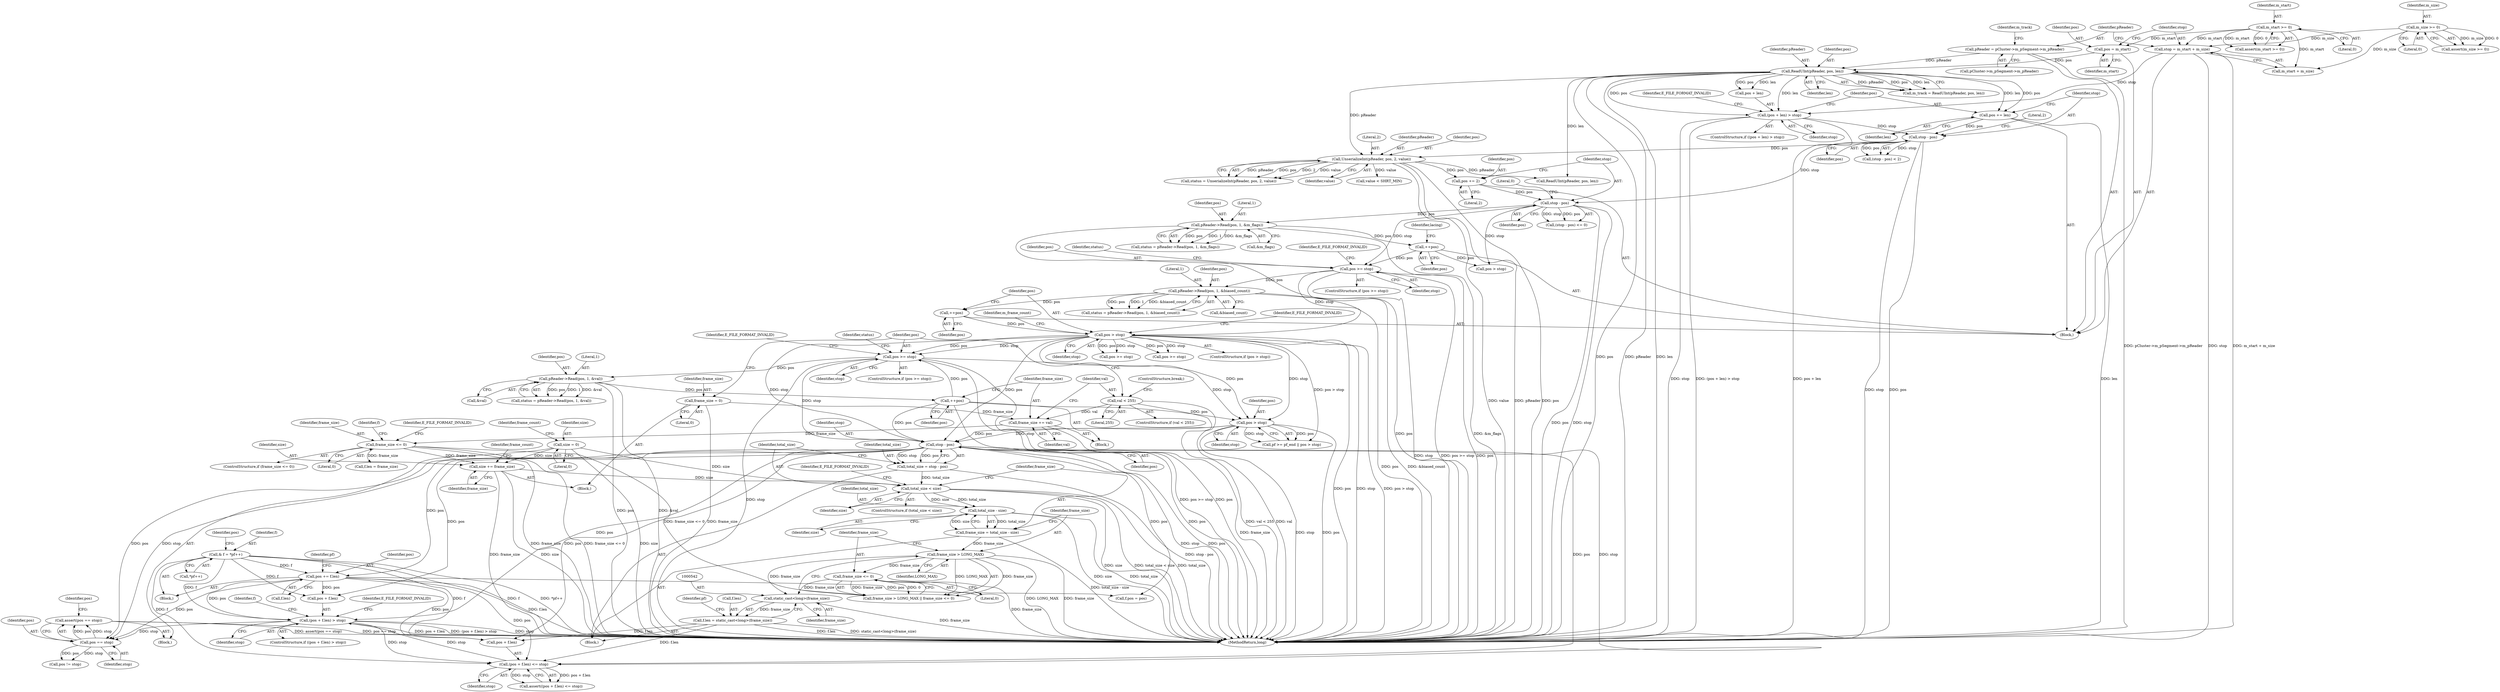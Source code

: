 digraph "0_Android_cc274e2abe8b2a6698a5c47d8aa4bb45f1f9538d_33@API" {
"1000586" [label="(Call,assert(pos == stop))"];
"1000587" [label="(Call,pos == stop)"];
"1000512" [label="(Call,stop - pos)"];
"1000418" [label="(Call,pos >= stop)"];
"1000355" [label="(Call,pos > stop)"];
"1000352" [label="(Call,++pos)"];
"1000343" [label="(Call,pReader->Read(pos, 1, &biased_count))"];
"1000335" [label="(Call,pos >= stop)"];
"1000270" [label="(Call,++pos)"];
"1000252" [label="(Call,pReader->Read(pos, 1, &m_flags))"];
"1000244" [label="(Call,stop - pos)"];
"1000203" [label="(Call,stop - pos)"];
"1000191" [label="(Call,(pos + len) > stop)"];
"1000180" [label="(Call,ReadUInt(pReader, pos, len))"];
"1000171" [label="(Call,pReader = pCluster->m_pSegment->m_pReader)"];
"1000161" [label="(Call,pos = m_start)"];
"1000141" [label="(Call,m_start >= 0)"];
"1000165" [label="(Call,stop = m_start + m_size)"];
"1000145" [label="(Call,m_size >= 0)"];
"1000198" [label="(Call,pos += len)"];
"1000239" [label="(Call,pos += 2)"];
"1000213" [label="(Call,UnserializeInt(pReader, pos, 2, value))"];
"1000434" [label="(Call,++pos)"];
"1000425" [label="(Call,pReader->Read(pos, 1, &val))"];
"1000486" [label="(Call,pos > stop)"];
"1000581" [label="(Call,pos += f.len)"];
"1000553" [label="(Call,& f = *pf++)"];
"1000567" [label="(Call,(pos + f.len) > stop)"];
"1000559" [label="(Call,(pos + f.len) <= stop)"];
"1000537" [label="(Call,f.len = static_cast<long>(frame_size))"];
"1000541" [label="(Call,static_cast<long>(frame_size))"];
"1000532" [label="(Call,frame_size <= 0)"];
"1000529" [label="(Call,frame_size > LONG_MAX)"];
"1000522" [label="(Call,frame_size = total_size - size)"];
"1000524" [label="(Call,total_size - size)"];
"1000516" [label="(Call,total_size < size)"];
"1000510" [label="(Call,total_size = stop - pos)"];
"1000476" [label="(Call,size += frame_size)"];
"1000466" [label="(Call,frame_size <= 0)"];
"1000436" [label="(Call,frame_size += val)"];
"1000440" [label="(Call,val < 255)"];
"1000411" [label="(Call,frame_size = 0)"];
"1000398" [label="(Call,size = 0)"];
"1000204" [label="(Identifier,stop)"];
"1000576" [label="(Call,f.pos = pos)"];
"1000465" [label="(ControlStructure,if (frame_size <= 0))"];
"1000400" [label="(Literal,0)"];
"1000241" [label="(Literal,2)"];
"1000438" [label="(Identifier,val)"];
"1000359" [label="(Identifier,E_FILE_FORMAT_INVALID)"];
"1000491" [label="(Block,)"];
"1000443" [label="(ControlStructure,break;)"];
"1000523" [label="(Identifier,frame_size)"];
"1000573" [label="(Identifier,stop)"];
"1000420" [label="(Identifier,stop)"];
"1000252" [label="(Call,pReader->Read(pos, 1, &m_flags))"];
"1000203" [label="(Call,stop - pos)"];
"1000166" [label="(Identifier,stop)"];
"1000399" [label="(Identifier,size)"];
"1000357" [label="(Identifier,stop)"];
"1000567" [label="(Call,(pos + f.len) > stop)"];
"1000335" [label="(Call,pos >= stop)"];
"1000417" [label="(ControlStructure,if (pos >= stop))"];
"1000250" [label="(Call,status = pReader->Read(pos, 1, &m_flags))"];
"1000442" [label="(Literal,255)"];
"1000704" [label="(Call,pos >= stop)"];
"1000183" [label="(Identifier,len)"];
"1000510" [label="(Call,total_size = stop - pos)"];
"1000428" [label="(Call,&val)"];
"1000213" [label="(Call,UnserializeInt(pReader, pos, 2, value))"];
"1000553" [label="(Call,& f = *pf++)"];
"1000473" [label="(Identifier,f)"];
"1000180" [label="(Call,ReadUInt(pReader, pos, len))"];
"1000434" [label="(Call,++pos)"];
"1000355" [label="(Call,pos > stop)"];
"1000172" [label="(Identifier,pReader)"];
"1000426" [label="(Identifier,pos)"];
"1000246" [label="(Identifier,pos)"];
"1000179" [label="(Identifier,m_track)"];
"1000486" [label="(Call,pos > stop)"];
"1000181" [label="(Identifier,pReader)"];
"1000470" [label="(Identifier,E_FILE_FORMAT_INVALID)"];
"1000270" [label="(Call,++pos)"];
"1000339" [label="(Identifier,E_FILE_FORMAT_INVALID)"];
"1000199" [label="(Identifier,pos)"];
"1000423" [label="(Call,status = pReader->Read(pos, 1, &val))"];
"1000165" [label="(Call,stop = m_start + m_size)"];
"1000560" [label="(Call,pos + f.len)"];
"1000361" [label="(Identifier,m_frame_count)"];
"1000173" [label="(Call,pCluster->m_pSegment->m_pReader)"];
"1000520" [label="(Identifier,E_FILE_FORMAT_INVALID)"];
"1000526" [label="(Identifier,size)"];
"1000336" [label="(Identifier,pos)"];
"1000541" [label="(Call,static_cast<long>(frame_size))"];
"1000592" [label="(Identifier,pos)"];
"1000524" [label="(Call,total_size - size)"];
"1000517" [label="(Identifier,total_size)"];
"1000480" [label="(Identifier,frame_count)"];
"1000568" [label="(Call,pos + f.len)"];
"1000123" [label="(Block,)"];
"1001066" [label="(MethodReturn,long)"];
"1000253" [label="(Identifier,pos)"];
"1000513" [label="(Identifier,stop)"];
"1000424" [label="(Identifier,status)"];
"1000565" [label="(Identifier,stop)"];
"1000439" [label="(ControlStructure,if (val < 255))"];
"1000191" [label="(Call,(pos + len) > stop)"];
"1000198" [label="(Call,pos += len)"];
"1000140" [label="(Call,assert(m_start >= 0))"];
"1000537" [label="(Call,f.len = static_cast<long>(frame_size))"];
"1000162" [label="(Identifier,pos)"];
"1000418" [label="(Call,pos >= stop)"];
"1000217" [label="(Identifier,value)"];
"1000415" [label="(Block,)"];
"1000419" [label="(Identifier,pos)"];
"1000341" [label="(Call,status = pReader->Read(pos, 1, &biased_count))"];
"1000144" [label="(Call,assert(m_size >= 0))"];
"1000588" [label="(Identifier,pos)"];
"1000554" [label="(Identifier,f)"];
"1000345" [label="(Literal,1)"];
"1000555" [label="(Call,*pf++)"];
"1000387" [label="(Block,)"];
"1000352" [label="(Call,++pos)"];
"1000245" [label="(Identifier,stop)"];
"1000437" [label="(Identifier,frame_size)"];
"1000530" [label="(Identifier,frame_size)"];
"1000412" [label="(Identifier,frame_size)"];
"1000543" [label="(Identifier,frame_size)"];
"1000511" [label="(Identifier,total_size)"];
"1000561" [label="(Identifier,pos)"];
"1000334" [label="(ControlStructure,if (pos >= stop))"];
"1000216" [label="(Literal,2)"];
"1000427" [label="(Literal,1)"];
"1000549" [label="(Identifier,pf)"];
"1000586" [label="(Call,assert(pos == stop))"];
"1000582" [label="(Identifier,pos)"];
"1000143" [label="(Literal,0)"];
"1000190" [label="(ControlStructure,if ((pos + len) > stop))"];
"1000161" [label="(Call,pos = m_start)"];
"1000532" [label="(Call,frame_size <= 0)"];
"1000440" [label="(Call,val < 255)"];
"1000409" [label="(Block,)"];
"1000254" [label="(Literal,1)"];
"1000488" [label="(Identifier,stop)"];
"1000476" [label="(Call,size += frame_size)"];
"1000141" [label="(Call,m_start >= 0)"];
"1000200" [label="(Identifier,len)"];
"1000411" [label="(Call,frame_size = 0)"];
"1000525" [label="(Identifier,total_size)"];
"1000435" [label="(Identifier,pos)"];
"1000343" [label="(Call,pReader->Read(pos, 1, &biased_count))"];
"1000342" [label="(Identifier,status)"];
"1000195" [label="(Identifier,stop)"];
"1000558" [label="(Call,assert((pos + f.len) <= stop))"];
"1000583" [label="(Call,f.len)"];
"1000337" [label="(Identifier,stop)"];
"1000534" [label="(Literal,0)"];
"1000142" [label="(Identifier,m_start)"];
"1000441" [label="(Identifier,val)"];
"1000344" [label="(Identifier,pos)"];
"1000240" [label="(Identifier,pos)"];
"1000211" [label="(Call,status = UnserializeInt(pReader, pos, 2, value))"];
"1000531" [label="(Identifier,LONG_MAX)"];
"1000197" [label="(Identifier,E_FILE_FORMAT_INVALID)"];
"1000587" [label="(Call,pos == stop)"];
"1000468" [label="(Literal,0)"];
"1000244" [label="(Call,stop - pos)"];
"1000478" [label="(Identifier,frame_size)"];
"1000146" [label="(Identifier,m_size)"];
"1000522" [label="(Call,frame_size = total_size - size)"];
"1000516" [label="(Call,total_size < size)"];
"1000346" [label="(Call,&biased_count)"];
"1000518" [label="(Identifier,size)"];
"1000271" [label="(Identifier,pos)"];
"1000163" [label="(Identifier,m_start)"];
"1000538" [label="(Call,f.len)"];
"1000223" [label="(Call,value < SHRT_MIN)"];
"1000545" [label="(Identifier,pf)"];
"1000467" [label="(Identifier,frame_size)"];
"1000147" [label="(Literal,0)"];
"1000471" [label="(Call,f.len = frame_size)"];
"1000591" [label="(Call,pos != stop)"];
"1000512" [label="(Call,stop - pos)"];
"1000603" [label="(Call,pos >= stop)"];
"1000255" [label="(Call,&m_flags)"];
"1000529" [label="(Call,frame_size > LONG_MAX)"];
"1000192" [label="(Call,pos + len)"];
"1000239" [label="(Call,pos += 2)"];
"1000575" [label="(Identifier,E_FILE_FORMAT_INVALID)"];
"1000477" [label="(Identifier,size)"];
"1000589" [label="(Identifier,stop)"];
"1000436" [label="(Call,frame_size += val)"];
"1000581" [label="(Call,pos += f.len)"];
"1000247" [label="(Literal,0)"];
"1000354" [label="(ControlStructure,if (pos > stop))"];
"1000182" [label="(Identifier,pos)"];
"1000514" [label="(Identifier,pos)"];
"1000578" [label="(Identifier,f)"];
"1000145" [label="(Call,m_size >= 0)"];
"1000171" [label="(Call,pReader = pCluster->m_pSegment->m_pReader)"];
"1000214" [label="(Identifier,pReader)"];
"1000178" [label="(Call,m_track = ReadUInt(pReader, pos, len))"];
"1000205" [label="(Identifier,pos)"];
"1000559" [label="(Call,(pos + f.len) <= stop)"];
"1000566" [label="(ControlStructure,if ((pos + f.len) > stop))"];
"1000487" [label="(Identifier,pos)"];
"1000466" [label="(Call,frame_size <= 0)"];
"1000515" [label="(ControlStructure,if (total_size < size))"];
"1000413" [label="(Literal,0)"];
"1000356" [label="(Identifier,pos)"];
"1000528" [label="(Call,frame_size > LONG_MAX || frame_size <= 0)"];
"1000425" [label="(Call,pReader->Read(pos, 1, &val))"];
"1000215" [label="(Identifier,pos)"];
"1000206" [label="(Literal,2)"];
"1000482" [label="(Call,pf >= pf_end || pos > stop)"];
"1000551" [label="(Block,)"];
"1000243" [label="(Call,(stop - pos) <= 0)"];
"1000720" [label="(Call,ReadUInt(pReader, pos, len))"];
"1000398" [label="(Call,size = 0)"];
"1000422" [label="(Identifier,E_FILE_FORMAT_INVALID)"];
"1000278" [label="(Call,pos > stop)"];
"1000353" [label="(Identifier,pos)"];
"1000202" [label="(Call,(stop - pos) < 2)"];
"1000167" [label="(Call,m_start + m_size)"];
"1000403" [label="(Identifier,frame_count)"];
"1000274" [label="(Identifier,lacing)"];
"1000533" [label="(Identifier,frame_size)"];
"1000586" -> "1000387"  [label="AST: "];
"1000586" -> "1000587"  [label="CFG: "];
"1000587" -> "1000586"  [label="AST: "];
"1000592" -> "1000586"  [label="CFG: "];
"1000586" -> "1001066"  [label="DDG: assert(pos == stop)"];
"1000586" -> "1001066"  [label="DDG: pos == stop"];
"1000587" -> "1000586"  [label="DDG: pos"];
"1000587" -> "1000586"  [label="DDG: stop"];
"1000587" -> "1000589"  [label="CFG: "];
"1000588" -> "1000587"  [label="AST: "];
"1000589" -> "1000587"  [label="AST: "];
"1000512" -> "1000587"  [label="DDG: pos"];
"1000512" -> "1000587"  [label="DDG: stop"];
"1000581" -> "1000587"  [label="DDG: pos"];
"1000567" -> "1000587"  [label="DDG: stop"];
"1000587" -> "1000591"  [label="DDG: pos"];
"1000587" -> "1000591"  [label="DDG: stop"];
"1000512" -> "1000510"  [label="AST: "];
"1000512" -> "1000514"  [label="CFG: "];
"1000513" -> "1000512"  [label="AST: "];
"1000514" -> "1000512"  [label="AST: "];
"1000510" -> "1000512"  [label="CFG: "];
"1000512" -> "1001066"  [label="DDG: stop"];
"1000512" -> "1001066"  [label="DDG: pos"];
"1000512" -> "1000510"  [label="DDG: stop"];
"1000512" -> "1000510"  [label="DDG: pos"];
"1000418" -> "1000512"  [label="DDG: stop"];
"1000486" -> "1000512"  [label="DDG: stop"];
"1000486" -> "1000512"  [label="DDG: pos"];
"1000355" -> "1000512"  [label="DDG: stop"];
"1000355" -> "1000512"  [label="DDG: pos"];
"1000434" -> "1000512"  [label="DDG: pos"];
"1000512" -> "1000559"  [label="DDG: pos"];
"1000512" -> "1000559"  [label="DDG: stop"];
"1000512" -> "1000560"  [label="DDG: pos"];
"1000512" -> "1000567"  [label="DDG: pos"];
"1000512" -> "1000568"  [label="DDG: pos"];
"1000512" -> "1000576"  [label="DDG: pos"];
"1000512" -> "1000581"  [label="DDG: pos"];
"1000418" -> "1000417"  [label="AST: "];
"1000418" -> "1000420"  [label="CFG: "];
"1000419" -> "1000418"  [label="AST: "];
"1000420" -> "1000418"  [label="AST: "];
"1000422" -> "1000418"  [label="CFG: "];
"1000424" -> "1000418"  [label="CFG: "];
"1000418" -> "1001066"  [label="DDG: stop"];
"1000418" -> "1001066"  [label="DDG: pos >= stop"];
"1000418" -> "1001066"  [label="DDG: pos"];
"1000355" -> "1000418"  [label="DDG: pos"];
"1000355" -> "1000418"  [label="DDG: stop"];
"1000434" -> "1000418"  [label="DDG: pos"];
"1000418" -> "1000425"  [label="DDG: pos"];
"1000418" -> "1000486"  [label="DDG: stop"];
"1000355" -> "1000354"  [label="AST: "];
"1000355" -> "1000357"  [label="CFG: "];
"1000356" -> "1000355"  [label="AST: "];
"1000357" -> "1000355"  [label="AST: "];
"1000359" -> "1000355"  [label="CFG: "];
"1000361" -> "1000355"  [label="CFG: "];
"1000355" -> "1001066"  [label="DDG: pos"];
"1000355" -> "1001066"  [label="DDG: stop"];
"1000355" -> "1001066"  [label="DDG: pos > stop"];
"1000352" -> "1000355"  [label="DDG: pos"];
"1000335" -> "1000355"  [label="DDG: stop"];
"1000355" -> "1000482"  [label="DDG: pos > stop"];
"1000355" -> "1000486"  [label="DDG: pos"];
"1000355" -> "1000486"  [label="DDG: stop"];
"1000355" -> "1000603"  [label="DDG: pos"];
"1000355" -> "1000603"  [label="DDG: stop"];
"1000355" -> "1000704"  [label="DDG: pos"];
"1000355" -> "1000704"  [label="DDG: stop"];
"1000352" -> "1000123"  [label="AST: "];
"1000352" -> "1000353"  [label="CFG: "];
"1000353" -> "1000352"  [label="AST: "];
"1000356" -> "1000352"  [label="CFG: "];
"1000343" -> "1000352"  [label="DDG: pos"];
"1000343" -> "1000341"  [label="AST: "];
"1000343" -> "1000346"  [label="CFG: "];
"1000344" -> "1000343"  [label="AST: "];
"1000345" -> "1000343"  [label="AST: "];
"1000346" -> "1000343"  [label="AST: "];
"1000341" -> "1000343"  [label="CFG: "];
"1000343" -> "1001066"  [label="DDG: pos"];
"1000343" -> "1001066"  [label="DDG: &biased_count"];
"1000343" -> "1000341"  [label="DDG: pos"];
"1000343" -> "1000341"  [label="DDG: 1"];
"1000343" -> "1000341"  [label="DDG: &biased_count"];
"1000335" -> "1000343"  [label="DDG: pos"];
"1000335" -> "1000334"  [label="AST: "];
"1000335" -> "1000337"  [label="CFG: "];
"1000336" -> "1000335"  [label="AST: "];
"1000337" -> "1000335"  [label="AST: "];
"1000339" -> "1000335"  [label="CFG: "];
"1000342" -> "1000335"  [label="CFG: "];
"1000335" -> "1001066"  [label="DDG: pos"];
"1000335" -> "1001066"  [label="DDG: stop"];
"1000335" -> "1001066"  [label="DDG: pos >= stop"];
"1000270" -> "1000335"  [label="DDG: pos"];
"1000244" -> "1000335"  [label="DDG: stop"];
"1000270" -> "1000123"  [label="AST: "];
"1000270" -> "1000271"  [label="CFG: "];
"1000271" -> "1000270"  [label="AST: "];
"1000274" -> "1000270"  [label="CFG: "];
"1000252" -> "1000270"  [label="DDG: pos"];
"1000270" -> "1000278"  [label="DDG: pos"];
"1000252" -> "1000250"  [label="AST: "];
"1000252" -> "1000255"  [label="CFG: "];
"1000253" -> "1000252"  [label="AST: "];
"1000254" -> "1000252"  [label="AST: "];
"1000255" -> "1000252"  [label="AST: "];
"1000250" -> "1000252"  [label="CFG: "];
"1000252" -> "1001066"  [label="DDG: pos"];
"1000252" -> "1001066"  [label="DDG: &m_flags"];
"1000252" -> "1000250"  [label="DDG: pos"];
"1000252" -> "1000250"  [label="DDG: 1"];
"1000252" -> "1000250"  [label="DDG: &m_flags"];
"1000244" -> "1000252"  [label="DDG: pos"];
"1000244" -> "1000243"  [label="AST: "];
"1000244" -> "1000246"  [label="CFG: "];
"1000245" -> "1000244"  [label="AST: "];
"1000246" -> "1000244"  [label="AST: "];
"1000247" -> "1000244"  [label="CFG: "];
"1000244" -> "1001066"  [label="DDG: stop"];
"1000244" -> "1001066"  [label="DDG: pos"];
"1000244" -> "1000243"  [label="DDG: stop"];
"1000244" -> "1000243"  [label="DDG: pos"];
"1000203" -> "1000244"  [label="DDG: stop"];
"1000239" -> "1000244"  [label="DDG: pos"];
"1000244" -> "1000278"  [label="DDG: stop"];
"1000203" -> "1000202"  [label="AST: "];
"1000203" -> "1000205"  [label="CFG: "];
"1000204" -> "1000203"  [label="AST: "];
"1000205" -> "1000203"  [label="AST: "];
"1000206" -> "1000203"  [label="CFG: "];
"1000203" -> "1001066"  [label="DDG: pos"];
"1000203" -> "1001066"  [label="DDG: stop"];
"1000203" -> "1000202"  [label="DDG: stop"];
"1000203" -> "1000202"  [label="DDG: pos"];
"1000191" -> "1000203"  [label="DDG: stop"];
"1000198" -> "1000203"  [label="DDG: pos"];
"1000203" -> "1000213"  [label="DDG: pos"];
"1000191" -> "1000190"  [label="AST: "];
"1000191" -> "1000195"  [label="CFG: "];
"1000192" -> "1000191"  [label="AST: "];
"1000195" -> "1000191"  [label="AST: "];
"1000197" -> "1000191"  [label="CFG: "];
"1000199" -> "1000191"  [label="CFG: "];
"1000191" -> "1001066"  [label="DDG: stop"];
"1000191" -> "1001066"  [label="DDG: (pos + len) > stop"];
"1000191" -> "1001066"  [label="DDG: pos + len"];
"1000180" -> "1000191"  [label="DDG: pos"];
"1000180" -> "1000191"  [label="DDG: len"];
"1000165" -> "1000191"  [label="DDG: stop"];
"1000180" -> "1000178"  [label="AST: "];
"1000180" -> "1000183"  [label="CFG: "];
"1000181" -> "1000180"  [label="AST: "];
"1000182" -> "1000180"  [label="AST: "];
"1000183" -> "1000180"  [label="AST: "];
"1000178" -> "1000180"  [label="CFG: "];
"1000180" -> "1001066"  [label="DDG: pos"];
"1000180" -> "1001066"  [label="DDG: pReader"];
"1000180" -> "1001066"  [label="DDG: len"];
"1000180" -> "1000178"  [label="DDG: pReader"];
"1000180" -> "1000178"  [label="DDG: pos"];
"1000180" -> "1000178"  [label="DDG: len"];
"1000171" -> "1000180"  [label="DDG: pReader"];
"1000161" -> "1000180"  [label="DDG: pos"];
"1000180" -> "1000192"  [label="DDG: pos"];
"1000180" -> "1000192"  [label="DDG: len"];
"1000180" -> "1000198"  [label="DDG: len"];
"1000180" -> "1000198"  [label="DDG: pos"];
"1000180" -> "1000213"  [label="DDG: pReader"];
"1000180" -> "1000720"  [label="DDG: len"];
"1000171" -> "1000123"  [label="AST: "];
"1000171" -> "1000173"  [label="CFG: "];
"1000172" -> "1000171"  [label="AST: "];
"1000173" -> "1000171"  [label="AST: "];
"1000179" -> "1000171"  [label="CFG: "];
"1000171" -> "1001066"  [label="DDG: pCluster->m_pSegment->m_pReader"];
"1000161" -> "1000123"  [label="AST: "];
"1000161" -> "1000163"  [label="CFG: "];
"1000162" -> "1000161"  [label="AST: "];
"1000163" -> "1000161"  [label="AST: "];
"1000166" -> "1000161"  [label="CFG: "];
"1000141" -> "1000161"  [label="DDG: m_start"];
"1000141" -> "1000140"  [label="AST: "];
"1000141" -> "1000143"  [label="CFG: "];
"1000142" -> "1000141"  [label="AST: "];
"1000143" -> "1000141"  [label="AST: "];
"1000140" -> "1000141"  [label="CFG: "];
"1000141" -> "1000140"  [label="DDG: m_start"];
"1000141" -> "1000140"  [label="DDG: 0"];
"1000141" -> "1000165"  [label="DDG: m_start"];
"1000141" -> "1000167"  [label="DDG: m_start"];
"1000165" -> "1000123"  [label="AST: "];
"1000165" -> "1000167"  [label="CFG: "];
"1000166" -> "1000165"  [label="AST: "];
"1000167" -> "1000165"  [label="AST: "];
"1000172" -> "1000165"  [label="CFG: "];
"1000165" -> "1001066"  [label="DDG: stop"];
"1000165" -> "1001066"  [label="DDG: m_start + m_size"];
"1000145" -> "1000165"  [label="DDG: m_size"];
"1000145" -> "1000144"  [label="AST: "];
"1000145" -> "1000147"  [label="CFG: "];
"1000146" -> "1000145"  [label="AST: "];
"1000147" -> "1000145"  [label="AST: "];
"1000144" -> "1000145"  [label="CFG: "];
"1000145" -> "1000144"  [label="DDG: m_size"];
"1000145" -> "1000144"  [label="DDG: 0"];
"1000145" -> "1000167"  [label="DDG: m_size"];
"1000198" -> "1000123"  [label="AST: "];
"1000198" -> "1000200"  [label="CFG: "];
"1000199" -> "1000198"  [label="AST: "];
"1000200" -> "1000198"  [label="AST: "];
"1000204" -> "1000198"  [label="CFG: "];
"1000198" -> "1001066"  [label="DDG: len"];
"1000239" -> "1000123"  [label="AST: "];
"1000239" -> "1000241"  [label="CFG: "];
"1000240" -> "1000239"  [label="AST: "];
"1000241" -> "1000239"  [label="AST: "];
"1000245" -> "1000239"  [label="CFG: "];
"1000213" -> "1000239"  [label="DDG: pos"];
"1000213" -> "1000211"  [label="AST: "];
"1000213" -> "1000217"  [label="CFG: "];
"1000214" -> "1000213"  [label="AST: "];
"1000215" -> "1000213"  [label="AST: "];
"1000216" -> "1000213"  [label="AST: "];
"1000217" -> "1000213"  [label="AST: "];
"1000211" -> "1000213"  [label="CFG: "];
"1000213" -> "1001066"  [label="DDG: value"];
"1000213" -> "1001066"  [label="DDG: pReader"];
"1000213" -> "1001066"  [label="DDG: pos"];
"1000213" -> "1000211"  [label="DDG: pReader"];
"1000213" -> "1000211"  [label="DDG: pos"];
"1000213" -> "1000211"  [label="DDG: 2"];
"1000213" -> "1000211"  [label="DDG: value"];
"1000213" -> "1000223"  [label="DDG: value"];
"1000213" -> "1000720"  [label="DDG: pReader"];
"1000434" -> "1000415"  [label="AST: "];
"1000434" -> "1000435"  [label="CFG: "];
"1000435" -> "1000434"  [label="AST: "];
"1000437" -> "1000434"  [label="CFG: "];
"1000434" -> "1001066"  [label="DDG: pos"];
"1000425" -> "1000434"  [label="DDG: pos"];
"1000434" -> "1000486"  [label="DDG: pos"];
"1000425" -> "1000423"  [label="AST: "];
"1000425" -> "1000428"  [label="CFG: "];
"1000426" -> "1000425"  [label="AST: "];
"1000427" -> "1000425"  [label="AST: "];
"1000428" -> "1000425"  [label="AST: "];
"1000423" -> "1000425"  [label="CFG: "];
"1000425" -> "1001066"  [label="DDG: &val"];
"1000425" -> "1001066"  [label="DDG: pos"];
"1000425" -> "1000423"  [label="DDG: pos"];
"1000425" -> "1000423"  [label="DDG: 1"];
"1000425" -> "1000423"  [label="DDG: &val"];
"1000486" -> "1000482"  [label="AST: "];
"1000486" -> "1000488"  [label="CFG: "];
"1000487" -> "1000486"  [label="AST: "];
"1000488" -> "1000486"  [label="AST: "];
"1000482" -> "1000486"  [label="CFG: "];
"1000486" -> "1001066"  [label="DDG: stop"];
"1000486" -> "1001066"  [label="DDG: pos"];
"1000486" -> "1000482"  [label="DDG: pos"];
"1000486" -> "1000482"  [label="DDG: stop"];
"1000581" -> "1000551"  [label="AST: "];
"1000581" -> "1000583"  [label="CFG: "];
"1000582" -> "1000581"  [label="AST: "];
"1000583" -> "1000581"  [label="AST: "];
"1000549" -> "1000581"  [label="CFG: "];
"1000581" -> "1001066"  [label="DDG: f.len"];
"1000581" -> "1000559"  [label="DDG: pos"];
"1000581" -> "1000560"  [label="DDG: pos"];
"1000581" -> "1000567"  [label="DDG: pos"];
"1000581" -> "1000568"  [label="DDG: pos"];
"1000581" -> "1000576"  [label="DDG: pos"];
"1000553" -> "1000581"  [label="DDG: f"];
"1000553" -> "1000551"  [label="AST: "];
"1000553" -> "1000555"  [label="CFG: "];
"1000554" -> "1000553"  [label="AST: "];
"1000555" -> "1000553"  [label="AST: "];
"1000561" -> "1000553"  [label="CFG: "];
"1000553" -> "1001066"  [label="DDG: f"];
"1000553" -> "1001066"  [label="DDG: *pf++"];
"1000553" -> "1000559"  [label="DDG: f"];
"1000553" -> "1000560"  [label="DDG: f"];
"1000553" -> "1000567"  [label="DDG: f"];
"1000553" -> "1000568"  [label="DDG: f"];
"1000567" -> "1000566"  [label="AST: "];
"1000567" -> "1000573"  [label="CFG: "];
"1000568" -> "1000567"  [label="AST: "];
"1000573" -> "1000567"  [label="AST: "];
"1000575" -> "1000567"  [label="CFG: "];
"1000578" -> "1000567"  [label="CFG: "];
"1000567" -> "1001066"  [label="DDG: pos + f.len"];
"1000567" -> "1001066"  [label="DDG: (pos + f.len) > stop"];
"1000567" -> "1001066"  [label="DDG: stop"];
"1000567" -> "1000559"  [label="DDG: stop"];
"1000559" -> "1000567"  [label="DDG: stop"];
"1000559" -> "1000558"  [label="AST: "];
"1000559" -> "1000565"  [label="CFG: "];
"1000560" -> "1000559"  [label="AST: "];
"1000565" -> "1000559"  [label="AST: "];
"1000558" -> "1000559"  [label="CFG: "];
"1000559" -> "1000558"  [label="DDG: pos + f.len"];
"1000559" -> "1000558"  [label="DDG: stop"];
"1000537" -> "1000559"  [label="DDG: f.len"];
"1000537" -> "1000491"  [label="AST: "];
"1000537" -> "1000541"  [label="CFG: "];
"1000538" -> "1000537"  [label="AST: "];
"1000541" -> "1000537"  [label="AST: "];
"1000545" -> "1000537"  [label="CFG: "];
"1000537" -> "1001066"  [label="DDG: f.len"];
"1000537" -> "1001066"  [label="DDG: static_cast<long>(frame_size)"];
"1000541" -> "1000537"  [label="DDG: frame_size"];
"1000537" -> "1000560"  [label="DDG: f.len"];
"1000541" -> "1000543"  [label="CFG: "];
"1000542" -> "1000541"  [label="AST: "];
"1000543" -> "1000541"  [label="AST: "];
"1000541" -> "1001066"  [label="DDG: frame_size"];
"1000532" -> "1000541"  [label="DDG: frame_size"];
"1000529" -> "1000541"  [label="DDG: frame_size"];
"1000532" -> "1000528"  [label="AST: "];
"1000532" -> "1000534"  [label="CFG: "];
"1000533" -> "1000532"  [label="AST: "];
"1000534" -> "1000532"  [label="AST: "];
"1000528" -> "1000532"  [label="CFG: "];
"1000532" -> "1001066"  [label="DDG: frame_size"];
"1000532" -> "1000528"  [label="DDG: frame_size"];
"1000532" -> "1000528"  [label="DDG: 0"];
"1000529" -> "1000532"  [label="DDG: frame_size"];
"1000529" -> "1000528"  [label="AST: "];
"1000529" -> "1000531"  [label="CFG: "];
"1000530" -> "1000529"  [label="AST: "];
"1000531" -> "1000529"  [label="AST: "];
"1000533" -> "1000529"  [label="CFG: "];
"1000528" -> "1000529"  [label="CFG: "];
"1000529" -> "1001066"  [label="DDG: LONG_MAX"];
"1000529" -> "1001066"  [label="DDG: frame_size"];
"1000529" -> "1000528"  [label="DDG: frame_size"];
"1000529" -> "1000528"  [label="DDG: LONG_MAX"];
"1000522" -> "1000529"  [label="DDG: frame_size"];
"1000522" -> "1000491"  [label="AST: "];
"1000522" -> "1000524"  [label="CFG: "];
"1000523" -> "1000522"  [label="AST: "];
"1000524" -> "1000522"  [label="AST: "];
"1000530" -> "1000522"  [label="CFG: "];
"1000522" -> "1001066"  [label="DDG: total_size - size"];
"1000524" -> "1000522"  [label="DDG: total_size"];
"1000524" -> "1000522"  [label="DDG: size"];
"1000524" -> "1000526"  [label="CFG: "];
"1000525" -> "1000524"  [label="AST: "];
"1000526" -> "1000524"  [label="AST: "];
"1000524" -> "1001066"  [label="DDG: total_size"];
"1000524" -> "1001066"  [label="DDG: size"];
"1000516" -> "1000524"  [label="DDG: total_size"];
"1000516" -> "1000524"  [label="DDG: size"];
"1000516" -> "1000515"  [label="AST: "];
"1000516" -> "1000518"  [label="CFG: "];
"1000517" -> "1000516"  [label="AST: "];
"1000518" -> "1000516"  [label="AST: "];
"1000520" -> "1000516"  [label="CFG: "];
"1000523" -> "1000516"  [label="CFG: "];
"1000516" -> "1001066"  [label="DDG: size"];
"1000516" -> "1001066"  [label="DDG: total_size < size"];
"1000516" -> "1001066"  [label="DDG: total_size"];
"1000510" -> "1000516"  [label="DDG: total_size"];
"1000476" -> "1000516"  [label="DDG: size"];
"1000398" -> "1000516"  [label="DDG: size"];
"1000510" -> "1000491"  [label="AST: "];
"1000511" -> "1000510"  [label="AST: "];
"1000517" -> "1000510"  [label="CFG: "];
"1000510" -> "1001066"  [label="DDG: stop - pos"];
"1000476" -> "1000409"  [label="AST: "];
"1000476" -> "1000478"  [label="CFG: "];
"1000477" -> "1000476"  [label="AST: "];
"1000478" -> "1000476"  [label="AST: "];
"1000480" -> "1000476"  [label="CFG: "];
"1000476" -> "1001066"  [label="DDG: size"];
"1000476" -> "1001066"  [label="DDG: frame_size"];
"1000466" -> "1000476"  [label="DDG: frame_size"];
"1000398" -> "1000476"  [label="DDG: size"];
"1000466" -> "1000465"  [label="AST: "];
"1000466" -> "1000468"  [label="CFG: "];
"1000467" -> "1000466"  [label="AST: "];
"1000468" -> "1000466"  [label="AST: "];
"1000470" -> "1000466"  [label="CFG: "];
"1000473" -> "1000466"  [label="CFG: "];
"1000466" -> "1001066"  [label="DDG: frame_size"];
"1000466" -> "1001066"  [label="DDG: frame_size <= 0"];
"1000436" -> "1000466"  [label="DDG: frame_size"];
"1000466" -> "1000471"  [label="DDG: frame_size"];
"1000466" -> "1000528"  [label="DDG: frame_size <= 0"];
"1000436" -> "1000415"  [label="AST: "];
"1000436" -> "1000438"  [label="CFG: "];
"1000437" -> "1000436"  [label="AST: "];
"1000438" -> "1000436"  [label="AST: "];
"1000441" -> "1000436"  [label="CFG: "];
"1000436" -> "1001066"  [label="DDG: frame_size"];
"1000440" -> "1000436"  [label="DDG: val"];
"1000411" -> "1000436"  [label="DDG: frame_size"];
"1000440" -> "1000439"  [label="AST: "];
"1000440" -> "1000442"  [label="CFG: "];
"1000441" -> "1000440"  [label="AST: "];
"1000442" -> "1000440"  [label="AST: "];
"1000419" -> "1000440"  [label="CFG: "];
"1000443" -> "1000440"  [label="CFG: "];
"1000440" -> "1001066"  [label="DDG: val < 255"];
"1000440" -> "1001066"  [label="DDG: val"];
"1000411" -> "1000409"  [label="AST: "];
"1000411" -> "1000413"  [label="CFG: "];
"1000412" -> "1000411"  [label="AST: "];
"1000413" -> "1000411"  [label="AST: "];
"1000419" -> "1000411"  [label="CFG: "];
"1000411" -> "1001066"  [label="DDG: frame_size"];
"1000398" -> "1000387"  [label="AST: "];
"1000398" -> "1000400"  [label="CFG: "];
"1000399" -> "1000398"  [label="AST: "];
"1000400" -> "1000398"  [label="AST: "];
"1000403" -> "1000398"  [label="CFG: "];
"1000398" -> "1001066"  [label="DDG: size"];
}
